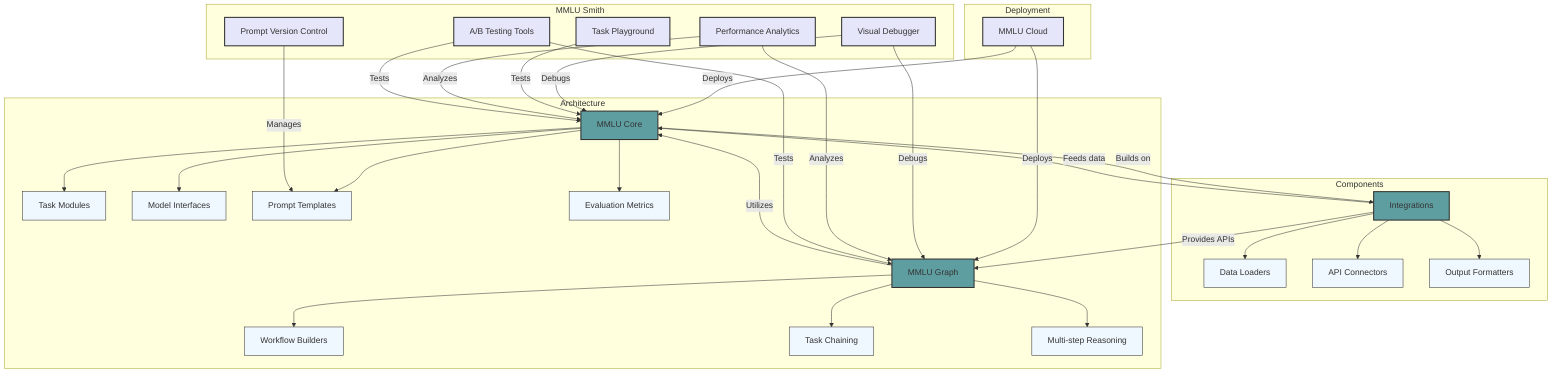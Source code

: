 graph TD
    subgraph Deployment
        A[MMLU Cloud]
    end

    subgraph Components
        B[Integrations]
        B1[Data Loaders]
        B2[API Connectors]
        B3[Output Formatters]
    end

    subgraph Architecture
        C[MMLU Core]
        C1[Task Modules]
        C2[Model Interfaces]
        C3[Prompt Templates]
        C4[Evaluation Metrics]

        D[MMLU Graph]
        D1[Workflow Builders]
        D2[Task Chaining]
        D3[Multi-step Reasoning]
    end

    subgraph MMLU Smith
        E[Visual Debugger]
        F[Task Playground]
        G[Prompt Version Control]
        H[Performance Analytics]
        I[A/B Testing Tools]
    end

    %% Connections
    A -->|Deploys| C
    A -->|Deploys| D
    B -->|Feeds data| C
    B -->|Provides APIs| D
    C -->|Builds on| B
    D -->|Utilizes| C
    C --> C1
    C --> C2
    C --> C3
    C --> C4
    D --> D1
    D --> D2
    D --> D3
    B --> B1
    B --> B2
    B --> B3
    E -->|Debugs| C
    E -->|Debugs| D
    F -->|Tests| C
    G -->|Manages| C3
    H -->|Analyzes| C
    H -->|Analyzes| D
    I -->|Tests| C
    I -->|Tests| D

    %% Styles
    classDef commercial fill:#e6e6fa,stroke:#333,stroke-width:2px;
    classDef oss fill:#5f9ea0,stroke:#333,stroke-width:2px;
    classDef tool fill:#f0f8ff,stroke:#333,stroke-width:1px;

    class A,E,F,G,H,I commercial;
    class B,C,D oss;
    class B1,B2,B3,C1,C2,C3,C4,D1,D2,D3 tool;

    %% Labels
    A:::commercial
    B:::oss
    C:::oss
    D:::oss
    E:::commercial
    F:::commercial
    G:::commercial
    H:::commercial
    I:::commercial